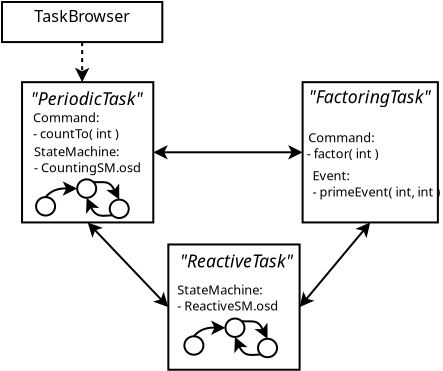 <?xml version="1.0" encoding="UTF-8"?>
<dia:diagram xmlns:dia="http://www.lysator.liu.se/~alla/dia/">
  <dia:layer name="Background" visible="true">
    <dia:object type="Standard - Box" version="0" id="O0">
      <dia:attribute name="obj_pos">
        <dia:point val="5,5"/>
      </dia:attribute>
      <dia:attribute name="obj_bb">
        <dia:rectangle val="4.95,4.95;11.6,12.05"/>
      </dia:attribute>
      <dia:attribute name="elem_corner">
        <dia:point val="5,5"/>
      </dia:attribute>
      <dia:attribute name="elem_width">
        <dia:real val="6.55"/>
      </dia:attribute>
      <dia:attribute name="elem_height">
        <dia:real val="7"/>
      </dia:attribute>
      <dia:attribute name="show_background">
        <dia:boolean val="true"/>
      </dia:attribute>
    </dia:object>
    <dia:object type="Standard - Box" version="0" id="O1">
      <dia:attribute name="obj_pos">
        <dia:point val="19,5"/>
      </dia:attribute>
      <dia:attribute name="obj_bb">
        <dia:rectangle val="18.95,4.95;25.8,12.05"/>
      </dia:attribute>
      <dia:attribute name="elem_corner">
        <dia:point val="19,5"/>
      </dia:attribute>
      <dia:attribute name="elem_width">
        <dia:real val="6.75"/>
      </dia:attribute>
      <dia:attribute name="elem_height">
        <dia:real val="7"/>
      </dia:attribute>
      <dia:attribute name="show_background">
        <dia:boolean val="true"/>
      </dia:attribute>
    </dia:object>
    <dia:object type="Standard - Box" version="0" id="O2">
      <dia:attribute name="obj_pos">
        <dia:point val="12.3,13.1"/>
      </dia:attribute>
      <dia:attribute name="obj_bb">
        <dia:rectangle val="12.25,13.05;18.9,19.4"/>
      </dia:attribute>
      <dia:attribute name="elem_corner">
        <dia:point val="12.3,13.1"/>
      </dia:attribute>
      <dia:attribute name="elem_width">
        <dia:real val="6.55"/>
      </dia:attribute>
      <dia:attribute name="elem_height">
        <dia:real val="6.25"/>
      </dia:attribute>
      <dia:attribute name="show_background">
        <dia:boolean val="true"/>
      </dia:attribute>
    </dia:object>
    <dia:object type="Standard - Line" version="0" id="O3">
      <dia:attribute name="obj_pos">
        <dia:point val="22.375,12"/>
      </dia:attribute>
      <dia:attribute name="obj_bb">
        <dia:rectangle val="18.434,11.641;22.791,16.584"/>
      </dia:attribute>
      <dia:attribute name="conn_endpoints">
        <dia:point val="22.375,12"/>
        <dia:point val="18.85,16.225"/>
      </dia:attribute>
      <dia:attribute name="numcp">
        <dia:int val="1"/>
      </dia:attribute>
      <dia:attribute name="start_arrow">
        <dia:enum val="22"/>
      </dia:attribute>
      <dia:attribute name="start_arrow_length">
        <dia:real val="0.5"/>
      </dia:attribute>
      <dia:attribute name="start_arrow_width">
        <dia:real val="0.5"/>
      </dia:attribute>
      <dia:attribute name="end_arrow">
        <dia:enum val="22"/>
      </dia:attribute>
      <dia:attribute name="end_arrow_length">
        <dia:real val="0.5"/>
      </dia:attribute>
      <dia:attribute name="end_arrow_width">
        <dia:real val="0.5"/>
      </dia:attribute>
      <dia:connections>
        <dia:connection handle="0" to="O1" connection="6"/>
        <dia:connection handle="1" to="O2" connection="4"/>
      </dia:connections>
    </dia:object>
    <dia:object type="Standard - Text" version="0" id="O4">
      <dia:attribute name="obj_pos">
        <dia:point val="8.2,6.15"/>
      </dia:attribute>
      <dia:attribute name="obj_bb">
        <dia:rectangle val="5.425,5.376;10.999,6.747"/>
      </dia:attribute>
      <dia:attribute name="text">
        <dia:composite type="text">
          <dia:attribute name="string">
            <dia:string>#"PeriodicTask"#</dia:string>
          </dia:attribute>
          <dia:attribute name="font">
            <dia:font family="sans" style="8" name="Helvetica"/>
          </dia:attribute>
          <dia:attribute name="height">
            <dia:real val="1.1"/>
          </dia:attribute>
          <dia:attribute name="pos">
            <dia:point val="8.2,6.15"/>
          </dia:attribute>
          <dia:attribute name="color">
            <dia:color val="#000000"/>
          </dia:attribute>
          <dia:attribute name="alignment">
            <dia:enum val="1"/>
          </dia:attribute>
        </dia:composite>
      </dia:attribute>
    </dia:object>
    <dia:object type="Standard - Text" version="0" id="O5">
      <dia:attribute name="obj_pos">
        <dia:point val="22.35,6.05"/>
      </dia:attribute>
      <dia:attribute name="obj_bb">
        <dia:rectangle val="19.275,5.276;25.449,6.647"/>
      </dia:attribute>
      <dia:attribute name="text">
        <dia:composite type="text">
          <dia:attribute name="string">
            <dia:string>#"FactoringTask"#</dia:string>
          </dia:attribute>
          <dia:attribute name="font">
            <dia:font family="sans" style="8" name="Helvetica"/>
          </dia:attribute>
          <dia:attribute name="height">
            <dia:real val="1.1"/>
          </dia:attribute>
          <dia:attribute name="pos">
            <dia:point val="22.35,6.05"/>
          </dia:attribute>
          <dia:attribute name="color">
            <dia:color val="#000000"/>
          </dia:attribute>
          <dia:attribute name="alignment">
            <dia:enum val="1"/>
          </dia:attribute>
        </dia:composite>
      </dia:attribute>
    </dia:object>
    <dia:object type="Standard - Text" version="0" id="O6">
      <dia:attribute name="obj_pos">
        <dia:point val="15.7,14.25"/>
      </dia:attribute>
      <dia:attribute name="obj_bb">
        <dia:rectangle val="12.8,13.476;18.624,14.848"/>
      </dia:attribute>
      <dia:attribute name="text">
        <dia:composite type="text">
          <dia:attribute name="string">
            <dia:string>#"ReactiveTask"#</dia:string>
          </dia:attribute>
          <dia:attribute name="font">
            <dia:font family="sans" style="8" name="Helvetica"/>
          </dia:attribute>
          <dia:attribute name="height">
            <dia:real val="1.1"/>
          </dia:attribute>
          <dia:attribute name="pos">
            <dia:point val="15.7,14.25"/>
          </dia:attribute>
          <dia:attribute name="color">
            <dia:color val="#000000"/>
          </dia:attribute>
          <dia:attribute name="alignment">
            <dia:enum val="1"/>
          </dia:attribute>
        </dia:composite>
      </dia:attribute>
    </dia:object>
    <dia:object type="Standard - Line" version="0" id="O7">
      <dia:attribute name="obj_pos">
        <dia:point val="8.275,12"/>
      </dia:attribute>
      <dia:attribute name="obj_bb">
        <dia:rectangle val="7.878,11.619;12.697,16.606"/>
      </dia:attribute>
      <dia:attribute name="conn_endpoints">
        <dia:point val="8.275,12"/>
        <dia:point val="12.3,16.225"/>
      </dia:attribute>
      <dia:attribute name="numcp">
        <dia:int val="1"/>
      </dia:attribute>
      <dia:attribute name="start_arrow">
        <dia:enum val="22"/>
      </dia:attribute>
      <dia:attribute name="start_arrow_length">
        <dia:real val="0.5"/>
      </dia:attribute>
      <dia:attribute name="start_arrow_width">
        <dia:real val="0.5"/>
      </dia:attribute>
      <dia:attribute name="end_arrow">
        <dia:enum val="22"/>
      </dia:attribute>
      <dia:attribute name="end_arrow_length">
        <dia:real val="0.5"/>
      </dia:attribute>
      <dia:attribute name="end_arrow_width">
        <dia:real val="0.5"/>
      </dia:attribute>
      <dia:connections>
        <dia:connection handle="0" to="O0" connection="6"/>
        <dia:connection handle="1" to="O2" connection="3"/>
      </dia:connections>
    </dia:object>
    <dia:object type="Standard - Line" version="0" id="O8">
      <dia:attribute name="obj_pos">
        <dia:point val="19,8.5"/>
      </dia:attribute>
      <dia:attribute name="obj_bb">
        <dia:rectangle val="11.5,8;19.05,9"/>
      </dia:attribute>
      <dia:attribute name="conn_endpoints">
        <dia:point val="19,8.5"/>
        <dia:point val="11.55,8.5"/>
      </dia:attribute>
      <dia:attribute name="numcp">
        <dia:int val="1"/>
      </dia:attribute>
      <dia:attribute name="start_arrow">
        <dia:enum val="22"/>
      </dia:attribute>
      <dia:attribute name="start_arrow_length">
        <dia:real val="0.5"/>
      </dia:attribute>
      <dia:attribute name="start_arrow_width">
        <dia:real val="0.5"/>
      </dia:attribute>
      <dia:attribute name="end_arrow">
        <dia:enum val="22"/>
      </dia:attribute>
      <dia:attribute name="end_arrow_length">
        <dia:real val="0.5"/>
      </dia:attribute>
      <dia:attribute name="end_arrow_width">
        <dia:real val="0.5"/>
      </dia:attribute>
      <dia:connections>
        <dia:connection handle="0" to="O1" connection="3"/>
        <dia:connection handle="1" to="O0" connection="4"/>
      </dia:connections>
    </dia:object>
    <dia:object type="Standard - Text" version="0" id="O9">
      <dia:attribute name="obj_pos">
        <dia:point val="21,8"/>
      </dia:attribute>
      <dia:attribute name="obj_bb">
        <dia:rectangle val="19.3,7.433;22.718,9.235"/>
      </dia:attribute>
      <dia:attribute name="text">
        <dia:composite type="text">
          <dia:attribute name="string">
            <dia:string>#Command: 
- factor( int )#</dia:string>
          </dia:attribute>
          <dia:attribute name="font">
            <dia:font family="sans" style="0" name="Helvetica"/>
          </dia:attribute>
          <dia:attribute name="height">
            <dia:real val="0.8"/>
          </dia:attribute>
          <dia:attribute name="pos">
            <dia:point val="21,8"/>
          </dia:attribute>
          <dia:attribute name="color">
            <dia:color val="#000000"/>
          </dia:attribute>
          <dia:attribute name="alignment">
            <dia:enum val="1"/>
          </dia:attribute>
        </dia:composite>
      </dia:attribute>
    </dia:object>
    <dia:object type="Standard - Box" version="0" id="O10">
      <dia:attribute name="obj_pos">
        <dia:point val="4,1"/>
      </dia:attribute>
      <dia:attribute name="obj_bb">
        <dia:rectangle val="3.95,0.95;12.05,3.05"/>
      </dia:attribute>
      <dia:attribute name="elem_corner">
        <dia:point val="4,1"/>
      </dia:attribute>
      <dia:attribute name="elem_width">
        <dia:real val="8"/>
      </dia:attribute>
      <dia:attribute name="elem_height">
        <dia:real val="2"/>
      </dia:attribute>
      <dia:attribute name="show_background">
        <dia:boolean val="true"/>
      </dia:attribute>
    </dia:object>
    <dia:object type="Standard - Text" version="0" id="O11">
      <dia:attribute name="obj_pos">
        <dia:point val="8,2"/>
      </dia:attribute>
      <dia:attribute name="obj_bb">
        <dia:rectangle val="5.8,1.329;10.221,2.592"/>
      </dia:attribute>
      <dia:attribute name="text">
        <dia:composite type="text">
          <dia:attribute name="string">
            <dia:string>#TaskBrowser#</dia:string>
          </dia:attribute>
          <dia:attribute name="font">
            <dia:font family="sans" style="0" name="Helvetica"/>
          </dia:attribute>
          <dia:attribute name="height">
            <dia:real val="1"/>
          </dia:attribute>
          <dia:attribute name="pos">
            <dia:point val="8,2"/>
          </dia:attribute>
          <dia:attribute name="color">
            <dia:color val="#000000"/>
          </dia:attribute>
          <dia:attribute name="alignment">
            <dia:enum val="1"/>
          </dia:attribute>
        </dia:composite>
      </dia:attribute>
    </dia:object>
    <dia:object type="Standard - Line" version="0" id="O12">
      <dia:attribute name="obj_pos">
        <dia:point val="8,3"/>
      </dia:attribute>
      <dia:attribute name="obj_bb">
        <dia:rectangle val="7.5,2.95;8.5,5.05"/>
      </dia:attribute>
      <dia:attribute name="conn_endpoints">
        <dia:point val="8,3"/>
        <dia:point val="8,5"/>
      </dia:attribute>
      <dia:attribute name="numcp">
        <dia:int val="1"/>
      </dia:attribute>
      <dia:attribute name="line_style">
        <dia:enum val="1"/>
      </dia:attribute>
      <dia:attribute name="end_arrow">
        <dia:enum val="22"/>
      </dia:attribute>
      <dia:attribute name="end_arrow_length">
        <dia:real val="0.5"/>
      </dia:attribute>
      <dia:attribute name="end_arrow_width">
        <dia:real val="0.5"/>
      </dia:attribute>
      <dia:attribute name="dashlength">
        <dia:real val="0.2"/>
      </dia:attribute>
      <dia:connections>
        <dia:connection handle="0" to="O10" connection="6"/>
      </dia:connections>
    </dia:object>
    <dia:object type="Standard - Text" version="0" id="O13">
      <dia:attribute name="obj_pos">
        <dia:point val="19.5,9.9"/>
      </dia:attribute>
      <dia:attribute name="obj_bb">
        <dia:rectangle val="19.5,9.332;25.518,11.135"/>
      </dia:attribute>
      <dia:attribute name="text">
        <dia:composite type="text">
          <dia:attribute name="string">
            <dia:string>#Event: 
- primeEvent( int, int )#</dia:string>
          </dia:attribute>
          <dia:attribute name="font">
            <dia:font family="sans" style="0" name="Helvetica"/>
          </dia:attribute>
          <dia:attribute name="height">
            <dia:real val="0.8"/>
          </dia:attribute>
          <dia:attribute name="pos">
            <dia:point val="19.5,9.9"/>
          </dia:attribute>
          <dia:attribute name="color">
            <dia:color val="#000000"/>
          </dia:attribute>
          <dia:attribute name="alignment">
            <dia:enum val="0"/>
          </dia:attribute>
        </dia:composite>
      </dia:attribute>
    </dia:object>
    <dia:object type="Standard - Text" version="0" id="O14">
      <dia:attribute name="obj_pos">
        <dia:point val="5.55,7"/>
      </dia:attribute>
      <dia:attribute name="obj_bb">
        <dia:rectangle val="5.55,6.433;9.468,8.235"/>
      </dia:attribute>
      <dia:attribute name="text">
        <dia:composite type="text">
          <dia:attribute name="string">
            <dia:string>#Command: 
- countTo( int )#</dia:string>
          </dia:attribute>
          <dia:attribute name="font">
            <dia:font family="sans" style="0" name="Helvetica"/>
          </dia:attribute>
          <dia:attribute name="height">
            <dia:real val="0.8"/>
          </dia:attribute>
          <dia:attribute name="pos">
            <dia:point val="5.55,7"/>
          </dia:attribute>
          <dia:attribute name="color">
            <dia:color val="#000000"/>
          </dia:attribute>
          <dia:attribute name="alignment">
            <dia:enum val="0"/>
          </dia:attribute>
        </dia:composite>
      </dia:attribute>
    </dia:object>
    <dia:object type="Standard - Text" version="0" id="O15">
      <dia:attribute name="obj_pos">
        <dia:point val="5.6,8.7"/>
      </dia:attribute>
      <dia:attribute name="obj_bb">
        <dia:rectangle val="5.6,8.133;10.568,9.935"/>
      </dia:attribute>
      <dia:attribute name="text">
        <dia:composite type="text">
          <dia:attribute name="string">
            <dia:string>#StateMachine:
- CountingSM.osd#</dia:string>
          </dia:attribute>
          <dia:attribute name="font">
            <dia:font family="sans" style="0" name="Helvetica"/>
          </dia:attribute>
          <dia:attribute name="height">
            <dia:real val="0.8"/>
          </dia:attribute>
          <dia:attribute name="pos">
            <dia:point val="5.6,8.7"/>
          </dia:attribute>
          <dia:attribute name="color">
            <dia:color val="#000000"/>
          </dia:attribute>
          <dia:attribute name="alignment">
            <dia:enum val="0"/>
          </dia:attribute>
        </dia:composite>
      </dia:attribute>
    </dia:object>
    <dia:group>
      <dia:object type="Standard - Ellipse" version="0" id="O16">
        <dia:attribute name="obj_pos">
          <dia:point val="7.75,9.85"/>
        </dia:attribute>
        <dia:attribute name="obj_bb">
          <dia:rectangle val="7.7,9.8;8.75,10.82"/>
        </dia:attribute>
        <dia:attribute name="elem_corner">
          <dia:point val="7.75,9.85"/>
        </dia:attribute>
        <dia:attribute name="elem_width">
          <dia:real val="0.95"/>
        </dia:attribute>
        <dia:attribute name="elem_height">
          <dia:real val="0.92"/>
        </dia:attribute>
      </dia:object>
      <dia:object type="Standard - Ellipse" version="0" id="O17">
        <dia:attribute name="obj_pos">
          <dia:point val="9.375,10.86"/>
        </dia:attribute>
        <dia:attribute name="obj_bb">
          <dia:rectangle val="9.325,10.81;10.375,11.83"/>
        </dia:attribute>
        <dia:attribute name="elem_corner">
          <dia:point val="9.375,10.86"/>
        </dia:attribute>
        <dia:attribute name="elem_width">
          <dia:real val="0.95"/>
        </dia:attribute>
        <dia:attribute name="elem_height">
          <dia:real val="0.92"/>
        </dia:attribute>
      </dia:object>
      <dia:object type="Standard - Ellipse" version="0" id="O18">
        <dia:attribute name="obj_pos">
          <dia:point val="5.7,10.735"/>
        </dia:attribute>
        <dia:attribute name="obj_bb">
          <dia:rectangle val="5.65,10.685;6.7,11.705"/>
        </dia:attribute>
        <dia:attribute name="elem_corner">
          <dia:point val="5.7,10.735"/>
        </dia:attribute>
        <dia:attribute name="elem_width">
          <dia:real val="0.95"/>
        </dia:attribute>
        <dia:attribute name="elem_height">
          <dia:real val="0.92"/>
        </dia:attribute>
      </dia:object>
      <dia:object type="Standard - BezierLine" version="0" id="O19">
        <dia:attribute name="obj_pos">
          <dia:point val="8.561,9.985"/>
        </dia:attribute>
        <dia:attribute name="obj_bb">
          <dia:rectangle val="8.508,9.932;10.319,11.13"/>
        </dia:attribute>
        <dia:attribute name="bez_points">
          <dia:point val="8.561,9.985"/>
          <dia:point val="9.15,10.02"/>
          <dia:point val="9.35,9.87"/>
          <dia:point val="9.85,10.86"/>
        </dia:attribute>
        <dia:attribute name="corner_types">
          <dia:enum val="0"/>
          <dia:enum val="0"/>
        </dia:attribute>
        <dia:attribute name="end_arrow">
          <dia:enum val="22"/>
        </dia:attribute>
        <dia:attribute name="end_arrow_length">
          <dia:real val="0.5"/>
        </dia:attribute>
        <dia:attribute name="end_arrow_width">
          <dia:real val="0.5"/>
        </dia:attribute>
        <dia:connections>
          <dia:connection handle="0" to="O16" connection="2"/>
          <dia:connection handle="3" to="O17" connection="1"/>
        </dia:connections>
      </dia:object>
      <dia:object type="Standard - BezierLine" version="0" id="O20">
        <dia:attribute name="obj_pos">
          <dia:point val="6.175,10.735"/>
        </dia:attribute>
        <dia:attribute name="obj_bb">
          <dia:rectangle val="6.105,9.81;7.8,10.81"/>
        </dia:attribute>
        <dia:attribute name="bez_points">
          <dia:point val="6.175,10.735"/>
          <dia:point val="6.6,10.22"/>
          <dia:point val="7.227,10.31"/>
          <dia:point val="7.75,10.31"/>
        </dia:attribute>
        <dia:attribute name="corner_types">
          <dia:enum val="0"/>
          <dia:enum val="0"/>
        </dia:attribute>
        <dia:attribute name="end_arrow">
          <dia:enum val="22"/>
        </dia:attribute>
        <dia:attribute name="end_arrow_length">
          <dia:real val="0.5"/>
        </dia:attribute>
        <dia:attribute name="end_arrow_width">
          <dia:real val="0.5"/>
        </dia:attribute>
        <dia:connections>
          <dia:connection handle="0" to="O18" connection="1"/>
          <dia:connection handle="3" to="O16" connection="3"/>
        </dia:connections>
      </dia:object>
      <dia:object type="Standard - BezierLine" version="0" id="O21">
        <dia:attribute name="obj_pos">
          <dia:point val="9.514,11.645"/>
        </dia:attribute>
        <dia:attribute name="obj_bb">
          <dia:rectangle val="7.749,10.518;9.564,11.706"/>
        </dia:attribute>
        <dia:attribute name="bez_points">
          <dia:point val="9.514,11.645"/>
          <dia:point val="9.086,11.645"/>
          <dia:point val="8.7,11.82"/>
          <dia:point val="8.225,10.77"/>
        </dia:attribute>
        <dia:attribute name="corner_types">
          <dia:enum val="0"/>
          <dia:enum val="0"/>
        </dia:attribute>
        <dia:attribute name="end_arrow">
          <dia:enum val="22"/>
        </dia:attribute>
        <dia:attribute name="end_arrow_length">
          <dia:real val="0.5"/>
        </dia:attribute>
        <dia:attribute name="end_arrow_width">
          <dia:real val="0.5"/>
        </dia:attribute>
        <dia:connections>
          <dia:connection handle="0" to="O17" connection="5"/>
          <dia:connection handle="3" to="O16" connection="6"/>
        </dia:connections>
      </dia:object>
    </dia:group>
    <dia:object type="Standard - Text" version="0" id="O22">
      <dia:attribute name="obj_pos">
        <dia:point val="12.75,15.6"/>
      </dia:attribute>
      <dia:attribute name="obj_bb">
        <dia:rectangle val="12.75,15.033;17.568,16.835"/>
      </dia:attribute>
      <dia:attribute name="text">
        <dia:composite type="text">
          <dia:attribute name="string">
            <dia:string>#StateMachine:
- ReactiveSM.osd#</dia:string>
          </dia:attribute>
          <dia:attribute name="font">
            <dia:font family="sans" style="0" name="Helvetica"/>
          </dia:attribute>
          <dia:attribute name="height">
            <dia:real val="0.8"/>
          </dia:attribute>
          <dia:attribute name="pos">
            <dia:point val="12.75,15.6"/>
          </dia:attribute>
          <dia:attribute name="color">
            <dia:color val="#000000"/>
          </dia:attribute>
          <dia:attribute name="alignment">
            <dia:enum val="0"/>
          </dia:attribute>
        </dia:composite>
      </dia:attribute>
    </dia:object>
    <dia:group>
      <dia:object type="Standard - Ellipse" version="0" id="O23">
        <dia:attribute name="obj_pos">
          <dia:point val="15.15,16.795"/>
        </dia:attribute>
        <dia:attribute name="obj_bb">
          <dia:rectangle val="15.1,16.745;16.15,17.765"/>
        </dia:attribute>
        <dia:attribute name="elem_corner">
          <dia:point val="15.15,16.795"/>
        </dia:attribute>
        <dia:attribute name="elem_width">
          <dia:real val="0.95"/>
        </dia:attribute>
        <dia:attribute name="elem_height">
          <dia:real val="0.92"/>
        </dia:attribute>
      </dia:object>
      <dia:object type="Standard - Ellipse" version="0" id="O24">
        <dia:attribute name="obj_pos">
          <dia:point val="16.775,17.805"/>
        </dia:attribute>
        <dia:attribute name="obj_bb">
          <dia:rectangle val="16.725,17.755;17.775,18.775"/>
        </dia:attribute>
        <dia:attribute name="elem_corner">
          <dia:point val="16.775,17.805"/>
        </dia:attribute>
        <dia:attribute name="elem_width">
          <dia:real val="0.95"/>
        </dia:attribute>
        <dia:attribute name="elem_height">
          <dia:real val="0.92"/>
        </dia:attribute>
      </dia:object>
      <dia:object type="Standard - Ellipse" version="0" id="O25">
        <dia:attribute name="obj_pos">
          <dia:point val="13.1,17.68"/>
        </dia:attribute>
        <dia:attribute name="obj_bb">
          <dia:rectangle val="13.05,17.63;14.1,18.65"/>
        </dia:attribute>
        <dia:attribute name="elem_corner">
          <dia:point val="13.1,17.68"/>
        </dia:attribute>
        <dia:attribute name="elem_width">
          <dia:real val="0.95"/>
        </dia:attribute>
        <dia:attribute name="elem_height">
          <dia:real val="0.92"/>
        </dia:attribute>
      </dia:object>
      <dia:object type="Standard - BezierLine" version="0" id="O26">
        <dia:attribute name="obj_pos">
          <dia:point val="15.961,16.93"/>
        </dia:attribute>
        <dia:attribute name="obj_bb">
          <dia:rectangle val="15.908,16.877;17.719,18.075"/>
        </dia:attribute>
        <dia:attribute name="bez_points">
          <dia:point val="15.961,16.93"/>
          <dia:point val="16.55,16.965"/>
          <dia:point val="16.75,16.815"/>
          <dia:point val="17.25,17.805"/>
        </dia:attribute>
        <dia:attribute name="corner_types">
          <dia:enum val="0"/>
          <dia:enum val="0"/>
        </dia:attribute>
        <dia:attribute name="end_arrow">
          <dia:enum val="22"/>
        </dia:attribute>
        <dia:attribute name="end_arrow_length">
          <dia:real val="0.5"/>
        </dia:attribute>
        <dia:attribute name="end_arrow_width">
          <dia:real val="0.5"/>
        </dia:attribute>
        <dia:connections>
          <dia:connection handle="0" to="O23" connection="2"/>
          <dia:connection handle="3" to="O24" connection="1"/>
        </dia:connections>
      </dia:object>
      <dia:object type="Standard - BezierLine" version="0" id="O27">
        <dia:attribute name="obj_pos">
          <dia:point val="13.575,17.68"/>
        </dia:attribute>
        <dia:attribute name="obj_bb">
          <dia:rectangle val="13.505,16.755;15.2,17.755"/>
        </dia:attribute>
        <dia:attribute name="bez_points">
          <dia:point val="13.575,17.68"/>
          <dia:point val="14.0,17.165"/>
          <dia:point val="14.627,17.255"/>
          <dia:point val="15.15,17.255"/>
        </dia:attribute>
        <dia:attribute name="corner_types">
          <dia:enum val="0"/>
          <dia:enum val="0"/>
        </dia:attribute>
        <dia:attribute name="end_arrow">
          <dia:enum val="22"/>
        </dia:attribute>
        <dia:attribute name="end_arrow_length">
          <dia:real val="0.5"/>
        </dia:attribute>
        <dia:attribute name="end_arrow_width">
          <dia:real val="0.5"/>
        </dia:attribute>
        <dia:connections>
          <dia:connection handle="0" to="O25" connection="1"/>
          <dia:connection handle="3" to="O23" connection="3"/>
        </dia:connections>
      </dia:object>
      <dia:object type="Standard - BezierLine" version="0" id="O28">
        <dia:attribute name="obj_pos">
          <dia:point val="16.914,18.59"/>
        </dia:attribute>
        <dia:attribute name="obj_bb">
          <dia:rectangle val="15.149,17.463;16.964,18.651"/>
        </dia:attribute>
        <dia:attribute name="bez_points">
          <dia:point val="16.914,18.59"/>
          <dia:point val="16.486,18.59"/>
          <dia:point val="16.1,18.765"/>
          <dia:point val="15.625,17.715"/>
        </dia:attribute>
        <dia:attribute name="corner_types">
          <dia:enum val="0"/>
          <dia:enum val="0"/>
        </dia:attribute>
        <dia:attribute name="end_arrow">
          <dia:enum val="22"/>
        </dia:attribute>
        <dia:attribute name="end_arrow_length">
          <dia:real val="0.5"/>
        </dia:attribute>
        <dia:attribute name="end_arrow_width">
          <dia:real val="0.5"/>
        </dia:attribute>
        <dia:connections>
          <dia:connection handle="0" to="O24" connection="5"/>
          <dia:connection handle="3" to="O23" connection="6"/>
        </dia:connections>
      </dia:object>
    </dia:group>
  </dia:layer>
</dia:diagram>
